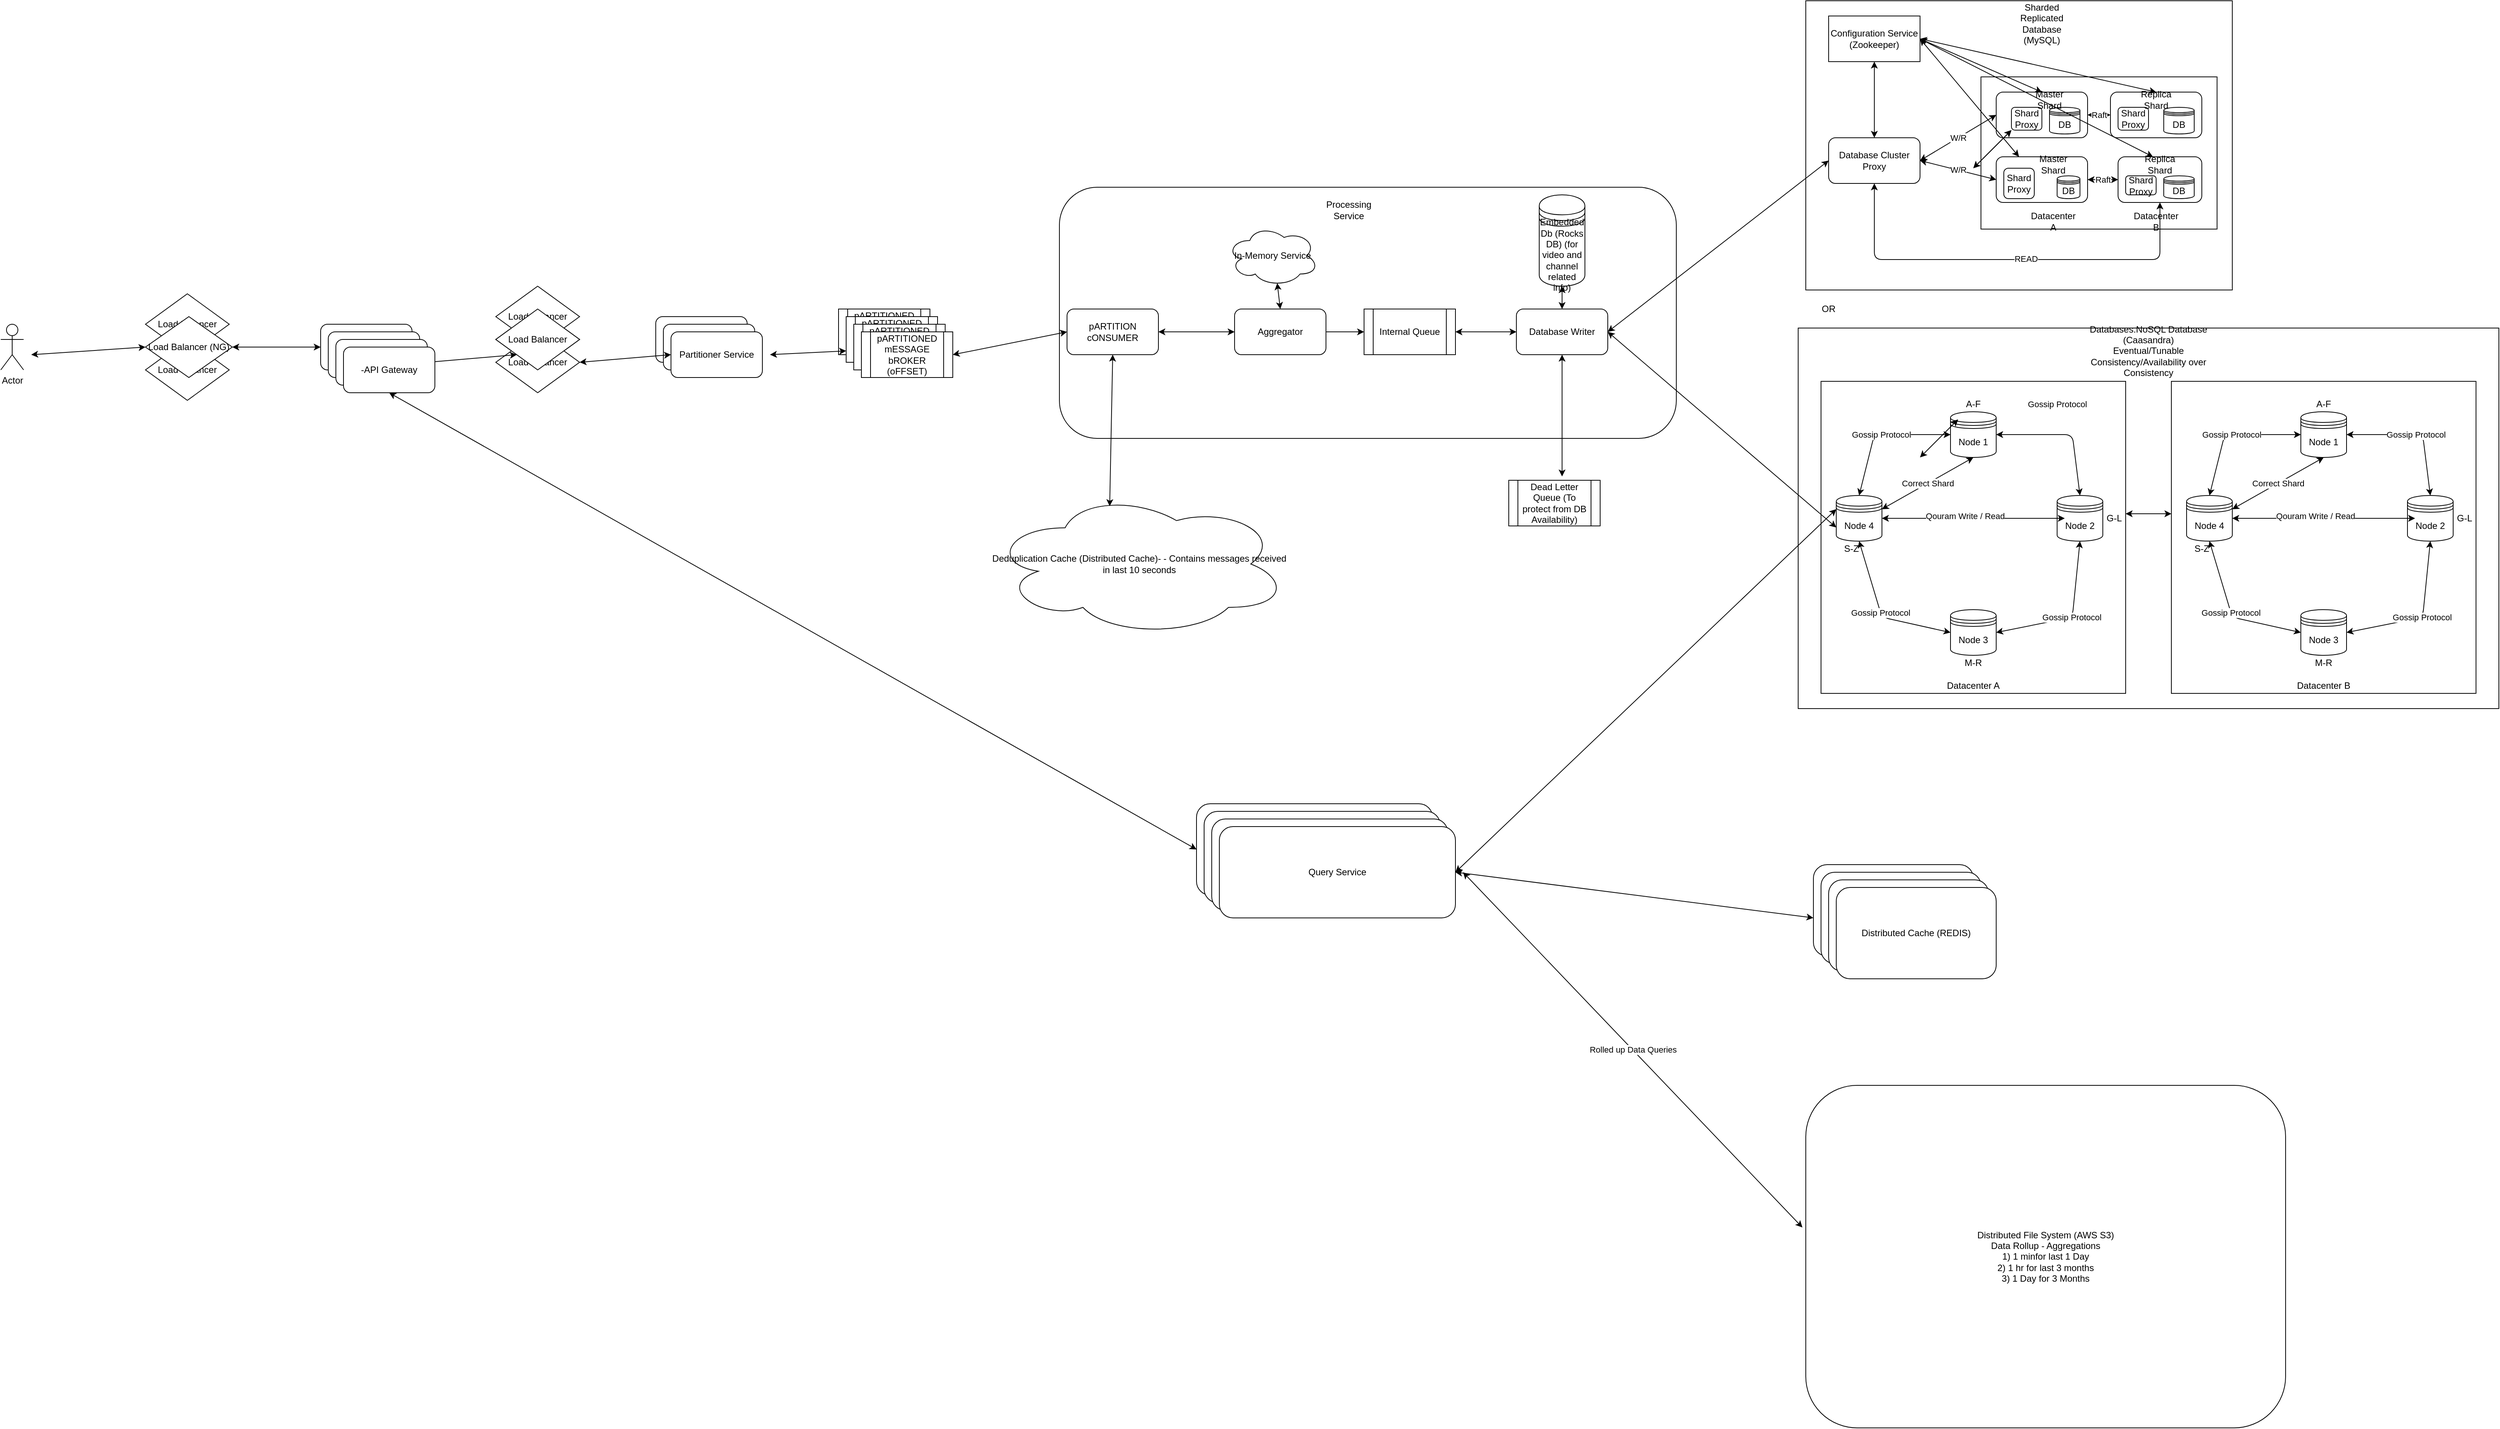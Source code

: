 <mxfile version="14.8.6" type="github">
  <diagram id="6af1yA_S9DBKOZfgWAq6" name="Page-1">
    <mxGraphModel dx="3568" dy="182" grid="1" gridSize="10" guides="1" tooltips="1" connect="1" arrows="1" fold="1" page="1" pageScale="1" pageWidth="100" pageHeight="100" math="0" shadow="0">
      <root>
        <mxCell id="0" />
        <mxCell id="1" parent="0" />
        <mxCell id="x5Q5SPVU8qtSfG2cZvHa-73" value="" style="rounded=0;whiteSpace=wrap;html=1;" vertex="1" parent="1">
          <mxGeometry x="-280" y="395" width="560" height="380" as="geometry" />
        </mxCell>
        <mxCell id="x5Q5SPVU8qtSfG2cZvHa-74" value="Database Cluster Proxy" style="rounded=1;whiteSpace=wrap;html=1;" vertex="1" parent="1">
          <mxGeometry x="-250" y="575" width="120" height="60" as="geometry" />
        </mxCell>
        <mxCell id="x5Q5SPVU8qtSfG2cZvHa-75" value="Configuration Service&lt;br&gt;(Zookeeper)" style="rounded=0;whiteSpace=wrap;html=1;" vertex="1" parent="1">
          <mxGeometry x="-250" y="415" width="120" height="60" as="geometry" />
        </mxCell>
        <mxCell id="x5Q5SPVU8qtSfG2cZvHa-76" value="" style="rounded=0;whiteSpace=wrap;html=1;" vertex="1" parent="1">
          <mxGeometry x="-50" y="495" width="310" height="200" as="geometry" />
        </mxCell>
        <mxCell id="x5Q5SPVU8qtSfG2cZvHa-78" value="" style="rounded=1;whiteSpace=wrap;html=1;" vertex="1" parent="1">
          <mxGeometry x="-30" y="515" width="120" height="60" as="geometry" />
        </mxCell>
        <mxCell id="x5Q5SPVU8qtSfG2cZvHa-79" value="" style="rounded=1;whiteSpace=wrap;html=1;" vertex="1" parent="1">
          <mxGeometry x="120" y="515" width="120" height="60" as="geometry" />
        </mxCell>
        <mxCell id="x5Q5SPVU8qtSfG2cZvHa-81" value="" style="rounded=1;whiteSpace=wrap;html=1;" vertex="1" parent="1">
          <mxGeometry x="-30" y="600" width="120" height="60" as="geometry" />
        </mxCell>
        <mxCell id="x5Q5SPVU8qtSfG2cZvHa-82" value="" style="rounded=1;whiteSpace=wrap;html=1;" vertex="1" parent="1">
          <mxGeometry x="130" y="600" width="110" height="60" as="geometry" />
        </mxCell>
        <mxCell id="x5Q5SPVU8qtSfG2cZvHa-83" value="DB" style="shape=datastore;whiteSpace=wrap;html=1;" vertex="1" parent="1">
          <mxGeometry x="40" y="535" width="40" height="35" as="geometry" />
        </mxCell>
        <mxCell id="x5Q5SPVU8qtSfG2cZvHa-84" value="DB" style="shape=datastore;whiteSpace=wrap;html=1;" vertex="1" parent="1">
          <mxGeometry x="190" y="535" width="40" height="35" as="geometry" />
        </mxCell>
        <mxCell id="x5Q5SPVU8qtSfG2cZvHa-85" value="DB" style="shape=datastore;whiteSpace=wrap;html=1;" vertex="1" parent="1">
          <mxGeometry x="190" y="625" width="40" height="30" as="geometry" />
        </mxCell>
        <mxCell id="x5Q5SPVU8qtSfG2cZvHa-86" value="DB" style="shape=datastore;whiteSpace=wrap;html=1;" vertex="1" parent="1">
          <mxGeometry x="50" y="625" width="30" height="30" as="geometry" />
        </mxCell>
        <mxCell id="x5Q5SPVU8qtSfG2cZvHa-87" value="Shard Proxy&lt;span style=&quot;color: rgba(0 , 0 , 0 , 0) ; font-family: monospace ; font-size: 0px&quot;&gt;%3CmxGraphModel%3E%3Croot%3E%3CmxCell%20id%3D%220%22%2F%3E%3CmxCell%20id%3D%221%22%20parent%3D%220%22%2F%3E%3CmxCell%20id%3D%222%22%20value%3D%22%22%20style%3D%22shape%3Ddatastore%3BwhiteSpace%3Dwrap%3Bhtml%3D1%3B%22%20vertex%3D%221%22%20parent%3D%221%22%3E%3CmxGeometry%20x%3D%22700%22%20y%3D%22145%22%20width%3D%2260%22%20height%3D%2250%22%20as%3D%22geometry%22%2F%3E%3C%2FmxCell%3E%3C%2Froot%3E%3C%2FmxGraphModel%3E&lt;/span&gt;&lt;span style=&quot;color: rgba(0 , 0 , 0 , 0) ; font-family: monospace ; font-size: 0px&quot;&gt;%3CmxGraphModel%3E%3Croot%3E%3CmxCell%20id%3D%220%22%2F%3E%3CmxCell%20id%3D%221%22%20parent%3D%220%22%2F%3E%3CmxCell%20id%3D%222%22%20value%3D%22%22%20style%3D%22shape%3Ddatastore%3BwhiteSpace%3Dwrap%3Bhtml%3D1%3B%22%20vertex%3D%221%22%20parent%3D%221%22%3E%3CmxGeometry%20x%3D%22700%22%20y%3D%22145%22%20width%3D%2260%22%20height%3D%2250%22%20as%3D%22geometry%22%2F%3E%3C%2FmxCell%3E%3C%2Froot%3E%3C%2FmxGraphModel%3E&lt;/span&gt;" style="rounded=1;whiteSpace=wrap;html=1;" vertex="1" parent="1">
          <mxGeometry x="-10" y="535" width="40" height="30" as="geometry" />
        </mxCell>
        <mxCell id="x5Q5SPVU8qtSfG2cZvHa-88" value="Shard Proxy&lt;span style=&quot;color: rgba(0 , 0 , 0 , 0) ; font-family: monospace ; font-size: 0px&quot;&gt;%3CmxGraphModel%3E%3Croot%3E%3CmxCell%20id%3D%220%22%2F%3E%3CmxCell%20id%3D%221%22%20parent%3D%220%22%2F%3E%3CmxCell%20id%3D%222%22%20value%3D%22%22%20style%3D%22shape%3Ddatastore%3BwhiteSpace%3Dwrap%3Bhtml%3D1%3B%22%20vertex%3D%221%22%20parent%3D%221%22%3E%3CmxGeometry%20x%3D%22700%22%20y%3D%22145%22%20width%3D%2260%22%20height%3D%2250%22%20as%3D%22geometry%22%2F%3E%3C%2FmxCell%3E%3C%2Froot%3E%3C%2FmxGraphModel%3E&lt;/span&gt;&lt;span style=&quot;color: rgba(0 , 0 , 0 , 0) ; font-family: monospace ; font-size: 0px&quot;&gt;%3CmxGraphModel%3E%3Croot%3E%3CmxCell%20id%3D%220%22%2F%3E%3CmxCell%20id%3D%221%22%20parent%3D%220%22%2F%3E%3CmxCell%20id%3D%222%22%20value%3D%22%22%20style%3D%22shape%3Ddatastore%3BwhiteSpace%3Dwrap%3Bhtml%3D1%3B%22%20vertex%3D%221%22%20parent%3D%221%22%3E%3CmxGeometry%20x%3D%22700%22%20y%3D%22145%22%20width%3D%2260%22%20height%3D%2250%22%20as%3D%22geometry%22%2F%3E%3C%2FmxCell%3E%3C%2Froot%3E%3C%2FmxGraphModel%3E&lt;/span&gt;" style="rounded=1;whiteSpace=wrap;html=1;" vertex="1" parent="1">
          <mxGeometry x="-20" y="615" width="40" height="40" as="geometry" />
        </mxCell>
        <mxCell id="x5Q5SPVU8qtSfG2cZvHa-89" value="Shard Proxy&lt;span style=&quot;color: rgba(0 , 0 , 0 , 0) ; font-family: monospace ; font-size: 0px&quot;&gt;%3CmxGraphModel%3E%3Croot%3E%3CmxCell%20id%3D%220%22%2F%3E%3CmxCell%20id%3D%221%22%20parent%3D%220%22%2F%3E%3CmxCell%20id%3D%222%22%20value%3D%22%22%20style%3D%22shape%3Ddatastore%3BwhiteSpace%3Dwrap%3Bhtml%3D1%3B%22%20vertex%3D%221%22%20parent%3D%221%22%3E%3CmxGeometry%20x%3D%22700%22%20y%3D%22145%22%20width%3D%2260%22%20height%3D%2250%22%20as%3D%22geometry%22%2F%3E%3C%2FmxCell%3E%3C%2Froot%3E%3C%2FmxGraphModel%3E&lt;/span&gt;&lt;span style=&quot;color: rgba(0 , 0 , 0 , 0) ; font-family: monospace ; font-size: 0px&quot;&gt;%3CmxGraphModel%3E%3Croot%3E%3CmxCell%20id%3D%220%22%2F%3E%3CmxCell%20id%3D%221%22%20parent%3D%220%22%2F%3E%3CmxCell%20id%3D%222%22%20value%3D%22%22%20style%3D%22shape%3Ddatastore%3BwhiteSpace%3Dwrap%3Bhtml%3D1%3B%22%20vertex%3D%221%22%20parent%3D%221%22%3E%3CmxGeometry%20x%3D%22700%22%20y%3D%22145%22%20width%3D%2260%22%20height%3D%2250%22%20as%3D%22geometry%22%2F%3E%3C%2FmxCell%3E%3C%2Froot%3E%3C%2FmxGraphModel%3E&lt;/span&gt;" style="rounded=1;whiteSpace=wrap;html=1;" vertex="1" parent="1">
          <mxGeometry x="130" y="535" width="40" height="30" as="geometry" />
        </mxCell>
        <mxCell id="x5Q5SPVU8qtSfG2cZvHa-90" value="Shard Proxy&lt;span style=&quot;color: rgba(0 , 0 , 0 , 0) ; font-family: monospace ; font-size: 0px&quot;&gt;%3CmxGraphModel%3E%3Croot%3E%3CmxCell%20id%3D%220%22%2F%3E%3CmxCell%20id%3D%221%22%20parent%3D%220%22%2F%3E%3CmxCell%20id%3D%222%22%20value%3D%22%22%20style%3D%22shape%3Ddatastore%3BwhiteSpace%3Dwrap%3Bhtml%3D1%3B%22%20vertex%3D%221%22%20parent%3D%221%22%3E%3CmxGeometry%20x%3D%22700%22%20y%3D%22145%22%20width%3D%2260%22%20height%3D%2250%22%20as%3D%22geometry%22%2F%3E%3C%2FmxCell%3E%3C%2Froot%3E%3C%2FmxGraphModel%3E&lt;/span&gt;&lt;span style=&quot;color: rgba(0 , 0 , 0 , 0) ; font-family: monospace ; font-size: 0px&quot;&gt;%3CmxGraphModel%3E%3Croot%3E%3CmxCell%20id%3D%220%22%2F%3E%3CmxCell%20id%3D%221%22%20parent%3D%220%22%2F%3E%3CmxCell%20id%3D%222%22%20value%3D%22%22%20style%3D%22shape%3Ddatastore%3BwhiteSpace%3Dwrap%3Bhtml%3D1%3B%22%20vertex%3D%221%22%20parent%3D%221%22%3E%3CmxGeometry%20x%3D%22700%22%20y%3D%22145%22%20width%3D%2260%22%20height%3D%2250%22%20as%3D%22geometry%22%2F%3E%3C%2FmxCell%3E%3C%2Froot%3E%3C%2FmxGraphModel%3E&lt;/span&gt;" style="rounded=1;whiteSpace=wrap;html=1;" vertex="1" parent="1">
          <mxGeometry x="140" y="625" width="40" height="25" as="geometry" />
        </mxCell>
        <mxCell id="x5Q5SPVU8qtSfG2cZvHa-91" value="W/R" style="endArrow=classic;startArrow=classic;html=1;exitX=1;exitY=0.5;exitDx=0;exitDy=0;entryX=0;entryY=0.5;entryDx=0;entryDy=0;" edge="1" parent="1" source="x5Q5SPVU8qtSfG2cZvHa-74" target="x5Q5SPVU8qtSfG2cZvHa-81">
          <mxGeometry width="50" height="50" relative="1" as="geometry">
            <mxPoint x="-60" y="615" as="sourcePoint" />
            <mxPoint x="-10" y="565" as="targetPoint" />
          </mxGeometry>
        </mxCell>
        <mxCell id="x5Q5SPVU8qtSfG2cZvHa-93" value="W/R" style="endArrow=classic;startArrow=classic;html=1;entryX=0;entryY=0.5;entryDx=0;entryDy=0;" edge="1" parent="1" target="x5Q5SPVU8qtSfG2cZvHa-78">
          <mxGeometry width="50" height="50" relative="1" as="geometry">
            <mxPoint x="-130" y="605" as="sourcePoint" />
            <mxPoint x="-80" y="555" as="targetPoint" />
          </mxGeometry>
        </mxCell>
        <mxCell id="x5Q5SPVU8qtSfG2cZvHa-94" value="" style="endArrow=classic;startArrow=classic;html=1;exitX=0.5;exitY=1;exitDx=0;exitDy=0;entryX=0.5;entryY=1;entryDx=0;entryDy=0;" edge="1" parent="1" source="x5Q5SPVU8qtSfG2cZvHa-74" target="x5Q5SPVU8qtSfG2cZvHa-82">
          <mxGeometry width="50" height="50" relative="1" as="geometry">
            <mxPoint x="-60" y="615" as="sourcePoint" />
            <mxPoint x="-10" y="565" as="targetPoint" />
            <Array as="points">
              <mxPoint x="-190" y="735" />
              <mxPoint x="-10" y="735" />
              <mxPoint x="185" y="735" />
            </Array>
          </mxGeometry>
        </mxCell>
        <mxCell id="x5Q5SPVU8qtSfG2cZvHa-95" value="READ" style="edgeLabel;html=1;align=center;verticalAlign=middle;resizable=0;points=[];" vertex="1" connectable="0" parent="x5Q5SPVU8qtSfG2cZvHa-94">
          <mxGeometry x="0.086" y="1" relative="1" as="geometry">
            <mxPoint as="offset" />
          </mxGeometry>
        </mxCell>
        <mxCell id="x5Q5SPVU8qtSfG2cZvHa-96" value="Datacenter A" style="text;html=1;strokeColor=none;fillColor=none;align=center;verticalAlign=middle;whiteSpace=wrap;rounded=0;" vertex="1" parent="1">
          <mxGeometry x="10" y="675" width="70" height="20" as="geometry" />
        </mxCell>
        <mxCell id="x5Q5SPVU8qtSfG2cZvHa-97" value="Datacenter B" style="text;html=1;strokeColor=none;fillColor=none;align=center;verticalAlign=middle;whiteSpace=wrap;rounded=0;" vertex="1" parent="1">
          <mxGeometry x="145" y="675" width="70" height="20" as="geometry" />
        </mxCell>
        <mxCell id="x5Q5SPVU8qtSfG2cZvHa-98" value="" style="endArrow=classic;startArrow=classic;html=1;exitX=1;exitY=0.5;exitDx=0;exitDy=0;entryX=0.5;entryY=0;entryDx=0;entryDy=0;" edge="1" parent="1" source="x5Q5SPVU8qtSfG2cZvHa-75" target="x5Q5SPVU8qtSfG2cZvHa-78">
          <mxGeometry width="50" height="50" relative="1" as="geometry">
            <mxPoint x="-60" y="615" as="sourcePoint" />
            <mxPoint x="-10" y="565" as="targetPoint" />
          </mxGeometry>
        </mxCell>
        <mxCell id="x5Q5SPVU8qtSfG2cZvHa-99" value="" style="endArrow=classic;startArrow=classic;html=1;exitX=1;exitY=0.5;exitDx=0;exitDy=0;" edge="1" parent="1" source="x5Q5SPVU8qtSfG2cZvHa-75">
          <mxGeometry width="50" height="50" relative="1" as="geometry">
            <mxPoint x="-120" y="455" as="sourcePoint" />
            <mxPoint x="180" y="515" as="targetPoint" />
          </mxGeometry>
        </mxCell>
        <mxCell id="x5Q5SPVU8qtSfG2cZvHa-100" value="" style="endArrow=classic;startArrow=classic;html=1;entryX=0.25;entryY=0;entryDx=0;entryDy=0;" edge="1" parent="1" target="x5Q5SPVU8qtSfG2cZvHa-81">
          <mxGeometry width="50" height="50" relative="1" as="geometry">
            <mxPoint x="-130" y="445" as="sourcePoint" />
            <mxPoint x="-150" y="515" as="targetPoint" />
          </mxGeometry>
        </mxCell>
        <mxCell id="x5Q5SPVU8qtSfG2cZvHa-101" value="" style="endArrow=classic;startArrow=classic;html=1;entryX=0.417;entryY=0;entryDx=0;entryDy=0;entryPerimeter=0;" edge="1" parent="1" target="x5Q5SPVU8qtSfG2cZvHa-82">
          <mxGeometry width="50" height="50" relative="1" as="geometry">
            <mxPoint x="-130" y="445" as="sourcePoint" />
            <mxPoint x="-10" y="565" as="targetPoint" />
          </mxGeometry>
        </mxCell>
        <mxCell id="x5Q5SPVU8qtSfG2cZvHa-102" value="" style="endArrow=classic;startArrow=classic;html=1;" edge="1" parent="1">
          <mxGeometry width="50" height="50" relative="1" as="geometry">
            <mxPoint x="-60" y="615" as="sourcePoint" />
            <mxPoint x="-10" y="565" as="targetPoint" />
          </mxGeometry>
        </mxCell>
        <mxCell id="x5Q5SPVU8qtSfG2cZvHa-103" value="" style="endArrow=classic;startArrow=classic;html=1;" edge="1" parent="1">
          <mxGeometry width="50" height="50" relative="1" as="geometry">
            <mxPoint x="-60" y="615" as="sourcePoint" />
            <mxPoint x="-10" y="565" as="targetPoint" />
          </mxGeometry>
        </mxCell>
        <mxCell id="x5Q5SPVU8qtSfG2cZvHa-104" value="" style="endArrow=classic;startArrow=classic;html=1;exitX=0.5;exitY=1;exitDx=0;exitDy=0;entryX=0.5;entryY=0;entryDx=0;entryDy=0;" edge="1" parent="1" source="x5Q5SPVU8qtSfG2cZvHa-75" target="x5Q5SPVU8qtSfG2cZvHa-74">
          <mxGeometry width="50" height="50" relative="1" as="geometry">
            <mxPoint x="-60" y="615" as="sourcePoint" />
            <mxPoint x="-10" y="565" as="targetPoint" />
          </mxGeometry>
        </mxCell>
        <mxCell id="x5Q5SPVU8qtSfG2cZvHa-105" value="Sharded Replicated Database (MySQL)" style="text;html=1;strokeColor=none;fillColor=none;align=center;verticalAlign=middle;whiteSpace=wrap;rounded=0;" vertex="1" parent="1">
          <mxGeometry x="10" y="415" width="40" height="20" as="geometry" />
        </mxCell>
        <mxCell id="x5Q5SPVU8qtSfG2cZvHa-107" value="Master Shard" style="text;html=1;strokeColor=none;fillColor=none;align=center;verticalAlign=middle;whiteSpace=wrap;rounded=0;" vertex="1" parent="1">
          <mxGeometry x="20" y="515" width="40" height="20" as="geometry" />
        </mxCell>
        <mxCell id="x5Q5SPVU8qtSfG2cZvHa-108" value="Master Shard" style="text;html=1;strokeColor=none;fillColor=none;align=center;verticalAlign=middle;whiteSpace=wrap;rounded=0;" vertex="1" parent="1">
          <mxGeometry x="25" y="600" width="40" height="20" as="geometry" />
        </mxCell>
        <mxCell id="x5Q5SPVU8qtSfG2cZvHa-109" value="Replica Shard" style="text;html=1;strokeColor=none;fillColor=none;align=center;verticalAlign=middle;whiteSpace=wrap;rounded=0;" vertex="1" parent="1">
          <mxGeometry x="160" y="515" width="40" height="20" as="geometry" />
        </mxCell>
        <mxCell id="x5Q5SPVU8qtSfG2cZvHa-110" value="Replica Shard" style="text;html=1;strokeColor=none;fillColor=none;align=center;verticalAlign=middle;whiteSpace=wrap;rounded=0;" vertex="1" parent="1">
          <mxGeometry x="165" y="600" width="40" height="20" as="geometry" />
        </mxCell>
        <mxCell id="x5Q5SPVU8qtSfG2cZvHa-111" value="Raft" style="endArrow=classic;startArrow=classic;html=1;exitX=1;exitY=0.5;exitDx=0;exitDy=0;entryX=0;entryY=0.5;entryDx=0;entryDy=0;" edge="1" parent="1" source="x5Q5SPVU8qtSfG2cZvHa-81" target="x5Q5SPVU8qtSfG2cZvHa-82">
          <mxGeometry width="50" height="50" relative="1" as="geometry">
            <mxPoint x="-100" y="715" as="sourcePoint" />
            <mxPoint x="-50" y="665" as="targetPoint" />
          </mxGeometry>
        </mxCell>
        <mxCell id="x5Q5SPVU8qtSfG2cZvHa-112" value="Raft" style="endArrow=classic;startArrow=classic;html=1;exitX=1;exitY=0.5;exitDx=0;exitDy=0;entryX=0;entryY=0.5;entryDx=0;entryDy=0;" edge="1" parent="1" source="x5Q5SPVU8qtSfG2cZvHa-78" target="x5Q5SPVU8qtSfG2cZvHa-79">
          <mxGeometry width="50" height="50" relative="1" as="geometry">
            <mxPoint x="-100" y="715" as="sourcePoint" />
            <mxPoint x="-50" y="665" as="targetPoint" />
          </mxGeometry>
        </mxCell>
        <mxCell id="x5Q5SPVU8qtSfG2cZvHa-185" value="" style="rounded=0;whiteSpace=wrap;html=1;" vertex="1" parent="1">
          <mxGeometry x="-290" y="825" width="920" height="500" as="geometry" />
        </mxCell>
        <mxCell id="x5Q5SPVU8qtSfG2cZvHa-186" value="" style="rounded=0;whiteSpace=wrap;html=1;" vertex="1" parent="1">
          <mxGeometry x="-260" y="895" width="400" height="410" as="geometry" />
        </mxCell>
        <mxCell id="x5Q5SPVU8qtSfG2cZvHa-187" value="Node 1" style="shape=datastore;whiteSpace=wrap;html=1;" vertex="1" parent="1">
          <mxGeometry x="-90" y="935" width="60" height="60" as="geometry" />
        </mxCell>
        <mxCell id="x5Q5SPVU8qtSfG2cZvHa-188" value="Node 4" style="shape=datastore;whiteSpace=wrap;html=1;" vertex="1" parent="1">
          <mxGeometry x="-240" y="1045" width="60" height="60" as="geometry" />
        </mxCell>
        <mxCell id="x5Q5SPVU8qtSfG2cZvHa-189" value="Node 2" style="shape=datastore;whiteSpace=wrap;html=1;" vertex="1" parent="1">
          <mxGeometry x="50" y="1045" width="60" height="60" as="geometry" />
        </mxCell>
        <mxCell id="x5Q5SPVU8qtSfG2cZvHa-190" value="Node 3" style="shape=datastore;whiteSpace=wrap;html=1;" vertex="1" parent="1">
          <mxGeometry x="-90" y="1195" width="60" height="60" as="geometry" />
        </mxCell>
        <mxCell id="x5Q5SPVU8qtSfG2cZvHa-191" value="Gossip Protocol" style="endArrow=classic;startArrow=classic;html=1;entryX=0;entryY=0.5;entryDx=0;entryDy=0;" edge="1" parent="1" target="x5Q5SPVU8qtSfG2cZvHa-190">
          <mxGeometry width="50" height="50" relative="1" as="geometry">
            <mxPoint x="-210" y="1105" as="sourcePoint" />
            <mxPoint x="-130" y="1185" as="targetPoint" />
            <Array as="points">
              <mxPoint x="-180" y="1205" />
            </Array>
          </mxGeometry>
        </mxCell>
        <mxCell id="x5Q5SPVU8qtSfG2cZvHa-192" value="Gossip Protocol" style="endArrow=classic;startArrow=classic;html=1;exitX=1;exitY=0.5;exitDx=0;exitDy=0;entryX=0.5;entryY=1;entryDx=0;entryDy=0;" edge="1" parent="1" source="x5Q5SPVU8qtSfG2cZvHa-190" target="x5Q5SPVU8qtSfG2cZvHa-189">
          <mxGeometry width="50" height="50" relative="1" as="geometry">
            <mxPoint x="-180" y="1235" as="sourcePoint" />
            <mxPoint x="80" y="1115" as="targetPoint" />
            <Array as="points">
              <mxPoint x="70" y="1205" />
            </Array>
          </mxGeometry>
        </mxCell>
        <mxCell id="x5Q5SPVU8qtSfG2cZvHa-193" value="Gossip Protocol" style="endArrow=classic;startArrow=classic;html=1;exitX=0.5;exitY=0;exitDx=0;exitDy=0;entryX=0;entryY=0.5;entryDx=0;entryDy=0;" edge="1" parent="1" source="x5Q5SPVU8qtSfG2cZvHa-188" target="x5Q5SPVU8qtSfG2cZvHa-187">
          <mxGeometry width="50" height="50" relative="1" as="geometry">
            <mxPoint x="-160" y="1125" as="sourcePoint" />
            <mxPoint x="-110" y="1075" as="targetPoint" />
            <Array as="points">
              <mxPoint x="-190" y="965" />
            </Array>
          </mxGeometry>
        </mxCell>
        <mxCell id="x5Q5SPVU8qtSfG2cZvHa-194" value="Gossip Protocol" style="endArrow=classic;startArrow=classic;html=1;exitX=1;exitY=0.5;exitDx=0;exitDy=0;entryX=0.5;entryY=0;entryDx=0;entryDy=0;" edge="1" parent="1" source="x5Q5SPVU8qtSfG2cZvHa-187" target="x5Q5SPVU8qtSfG2cZvHa-189">
          <mxGeometry x="-0.114" y="40" width="50" height="50" relative="1" as="geometry">
            <mxPoint x="-160" y="1125" as="sourcePoint" />
            <mxPoint x="-110" y="1075" as="targetPoint" />
            <Array as="points">
              <mxPoint x="70" y="965" />
            </Array>
            <mxPoint as="offset" />
          </mxGeometry>
        </mxCell>
        <mxCell id="x5Q5SPVU8qtSfG2cZvHa-195" value="Datacenter A" style="text;html=1;strokeColor=none;fillColor=none;align=center;verticalAlign=middle;whiteSpace=wrap;rounded=0;" vertex="1" parent="1">
          <mxGeometry x="-100" y="1285" width="80" height="20" as="geometry" />
        </mxCell>
        <mxCell id="x5Q5SPVU8qtSfG2cZvHa-196" value="" style="endArrow=classic;startArrow=classic;html=1;exitX=1;exitY=0.5;exitDx=0;exitDy=0;" edge="1" parent="1" source="x5Q5SPVU8qtSfG2cZvHa-188">
          <mxGeometry width="50" height="50" relative="1" as="geometry">
            <mxPoint x="-30" y="1095" as="sourcePoint" />
            <mxPoint x="60" y="1075" as="targetPoint" />
          </mxGeometry>
        </mxCell>
        <mxCell id="x5Q5SPVU8qtSfG2cZvHa-197" value="Qouram Write / Read" style="edgeLabel;html=1;align=center;verticalAlign=middle;resizable=0;points=[];" vertex="1" connectable="0" parent="x5Q5SPVU8qtSfG2cZvHa-196">
          <mxGeometry x="-0.092" y="3" relative="1" as="geometry">
            <mxPoint as="offset" />
          </mxGeometry>
        </mxCell>
        <mxCell id="x5Q5SPVU8qtSfG2cZvHa-198" value="Correct Shard" style="endArrow=classic;startArrow=classic;html=1;exitX=1;exitY=0.3;exitDx=0;exitDy=0;entryX=0.5;entryY=1;entryDx=0;entryDy=0;" edge="1" parent="1" source="x5Q5SPVU8qtSfG2cZvHa-188" target="x5Q5SPVU8qtSfG2cZvHa-187">
          <mxGeometry width="50" height="50" relative="1" as="geometry">
            <mxPoint x="-30" y="1095" as="sourcePoint" />
            <mxPoint x="20" y="1045" as="targetPoint" />
          </mxGeometry>
        </mxCell>
        <mxCell id="x5Q5SPVU8qtSfG2cZvHa-199" value="A-F" style="text;html=1;strokeColor=none;fillColor=none;align=center;verticalAlign=middle;whiteSpace=wrap;rounded=0;" vertex="1" parent="1">
          <mxGeometry x="-80" y="915" width="40" height="20" as="geometry" />
        </mxCell>
        <mxCell id="x5Q5SPVU8qtSfG2cZvHa-200" value="G-L" style="text;html=1;strokeColor=none;fillColor=none;align=center;verticalAlign=middle;whiteSpace=wrap;rounded=0;" vertex="1" parent="1">
          <mxGeometry x="110" y="1065" width="30" height="20" as="geometry" />
        </mxCell>
        <mxCell id="x5Q5SPVU8qtSfG2cZvHa-201" value="M-R" style="text;html=1;strokeColor=none;fillColor=none;align=center;verticalAlign=middle;whiteSpace=wrap;rounded=0;" vertex="1" parent="1">
          <mxGeometry x="-80" y="1255" width="40" height="20" as="geometry" />
        </mxCell>
        <mxCell id="x5Q5SPVU8qtSfG2cZvHa-202" value="S-Z" style="text;html=1;strokeColor=none;fillColor=none;align=center;verticalAlign=middle;whiteSpace=wrap;rounded=0;" vertex="1" parent="1">
          <mxGeometry x="-240" y="1105" width="40" height="20" as="geometry" />
        </mxCell>
        <mxCell id="x5Q5SPVU8qtSfG2cZvHa-203" value="" style="rounded=0;whiteSpace=wrap;html=1;" vertex="1" parent="1">
          <mxGeometry x="200" y="895" width="400" height="410" as="geometry" />
        </mxCell>
        <mxCell id="x5Q5SPVU8qtSfG2cZvHa-204" value="Node 1" style="shape=datastore;whiteSpace=wrap;html=1;" vertex="1" parent="1">
          <mxGeometry x="370" y="935" width="60" height="60" as="geometry" />
        </mxCell>
        <mxCell id="x5Q5SPVU8qtSfG2cZvHa-205" value="Node 4" style="shape=datastore;whiteSpace=wrap;html=1;" vertex="1" parent="1">
          <mxGeometry x="220" y="1045" width="60" height="60" as="geometry" />
        </mxCell>
        <mxCell id="x5Q5SPVU8qtSfG2cZvHa-206" value="Node 2" style="shape=datastore;whiteSpace=wrap;html=1;" vertex="1" parent="1">
          <mxGeometry x="510" y="1045" width="60" height="60" as="geometry" />
        </mxCell>
        <mxCell id="x5Q5SPVU8qtSfG2cZvHa-207" value="Node 3" style="shape=datastore;whiteSpace=wrap;html=1;" vertex="1" parent="1">
          <mxGeometry x="370" y="1195" width="60" height="60" as="geometry" />
        </mxCell>
        <mxCell id="x5Q5SPVU8qtSfG2cZvHa-208" value="Gossip Protocol" style="endArrow=classic;startArrow=classic;html=1;entryX=0;entryY=0.5;entryDx=0;entryDy=0;" edge="1" parent="1" target="x5Q5SPVU8qtSfG2cZvHa-207">
          <mxGeometry width="50" height="50" relative="1" as="geometry">
            <mxPoint x="250" y="1105" as="sourcePoint" />
            <mxPoint x="330" y="1185" as="targetPoint" />
            <Array as="points">
              <mxPoint x="280" y="1205" />
            </Array>
          </mxGeometry>
        </mxCell>
        <mxCell id="x5Q5SPVU8qtSfG2cZvHa-209" value="Gossip Protocol" style="endArrow=classic;startArrow=classic;html=1;exitX=1;exitY=0.5;exitDx=0;exitDy=0;entryX=0.5;entryY=1;entryDx=0;entryDy=0;" edge="1" parent="1" source="x5Q5SPVU8qtSfG2cZvHa-207" target="x5Q5SPVU8qtSfG2cZvHa-206">
          <mxGeometry width="50" height="50" relative="1" as="geometry">
            <mxPoint x="280" y="1235" as="sourcePoint" />
            <mxPoint x="540" y="1115" as="targetPoint" />
            <Array as="points">
              <mxPoint x="530" y="1205" />
            </Array>
          </mxGeometry>
        </mxCell>
        <mxCell id="x5Q5SPVU8qtSfG2cZvHa-210" value="Gossip Protocol" style="endArrow=classic;startArrow=classic;html=1;exitX=0.5;exitY=0;exitDx=0;exitDy=0;entryX=0;entryY=0.5;entryDx=0;entryDy=0;" edge="1" parent="1" source="x5Q5SPVU8qtSfG2cZvHa-205" target="x5Q5SPVU8qtSfG2cZvHa-204">
          <mxGeometry width="50" height="50" relative="1" as="geometry">
            <mxPoint x="300" y="1125" as="sourcePoint" />
            <mxPoint x="350" y="1075" as="targetPoint" />
            <Array as="points">
              <mxPoint x="270" y="965" />
            </Array>
          </mxGeometry>
        </mxCell>
        <mxCell id="x5Q5SPVU8qtSfG2cZvHa-211" value="Gossip Protocol" style="endArrow=classic;startArrow=classic;html=1;exitX=1;exitY=0.5;exitDx=0;exitDy=0;entryX=0.5;entryY=0;entryDx=0;entryDy=0;" edge="1" parent="1" source="x5Q5SPVU8qtSfG2cZvHa-204" target="x5Q5SPVU8qtSfG2cZvHa-206">
          <mxGeometry width="50" height="50" relative="1" as="geometry">
            <mxPoint x="300" y="1125" as="sourcePoint" />
            <mxPoint x="350" y="1075" as="targetPoint" />
            <Array as="points">
              <mxPoint x="530" y="965" />
            </Array>
          </mxGeometry>
        </mxCell>
        <mxCell id="x5Q5SPVU8qtSfG2cZvHa-212" value="Datacenter B" style="text;html=1;strokeColor=none;fillColor=none;align=center;verticalAlign=middle;whiteSpace=wrap;rounded=0;" vertex="1" parent="1">
          <mxGeometry x="360" y="1285" width="80" height="20" as="geometry" />
        </mxCell>
        <mxCell id="x5Q5SPVU8qtSfG2cZvHa-213" value="" style="endArrow=classic;startArrow=classic;html=1;exitX=1;exitY=0.5;exitDx=0;exitDy=0;" edge="1" parent="1" source="x5Q5SPVU8qtSfG2cZvHa-205">
          <mxGeometry width="50" height="50" relative="1" as="geometry">
            <mxPoint x="430" y="1095" as="sourcePoint" />
            <mxPoint x="520" y="1075" as="targetPoint" />
          </mxGeometry>
        </mxCell>
        <mxCell id="x5Q5SPVU8qtSfG2cZvHa-214" value="Qouram Write / Read" style="edgeLabel;html=1;align=center;verticalAlign=middle;resizable=0;points=[];" vertex="1" connectable="0" parent="x5Q5SPVU8qtSfG2cZvHa-213">
          <mxGeometry x="-0.092" y="3" relative="1" as="geometry">
            <mxPoint as="offset" />
          </mxGeometry>
        </mxCell>
        <mxCell id="x5Q5SPVU8qtSfG2cZvHa-215" value="Correct Shard" style="endArrow=classic;startArrow=classic;html=1;exitX=1;exitY=0.3;exitDx=0;exitDy=0;entryX=0.5;entryY=1;entryDx=0;entryDy=0;" edge="1" parent="1" source="x5Q5SPVU8qtSfG2cZvHa-205" target="x5Q5SPVU8qtSfG2cZvHa-204">
          <mxGeometry width="50" height="50" relative="1" as="geometry">
            <mxPoint x="430" y="1095" as="sourcePoint" />
            <mxPoint x="480" y="1045" as="targetPoint" />
          </mxGeometry>
        </mxCell>
        <mxCell id="x5Q5SPVU8qtSfG2cZvHa-216" value="A-F" style="text;html=1;strokeColor=none;fillColor=none;align=center;verticalAlign=middle;whiteSpace=wrap;rounded=0;" vertex="1" parent="1">
          <mxGeometry x="380" y="915" width="40" height="20" as="geometry" />
        </mxCell>
        <mxCell id="x5Q5SPVU8qtSfG2cZvHa-217" value="G-L" style="text;html=1;strokeColor=none;fillColor=none;align=center;verticalAlign=middle;whiteSpace=wrap;rounded=0;" vertex="1" parent="1">
          <mxGeometry x="570" y="1065" width="30" height="20" as="geometry" />
        </mxCell>
        <mxCell id="x5Q5SPVU8qtSfG2cZvHa-218" value="M-R" style="text;html=1;strokeColor=none;fillColor=none;align=center;verticalAlign=middle;whiteSpace=wrap;rounded=0;" vertex="1" parent="1">
          <mxGeometry x="380" y="1255" width="40" height="20" as="geometry" />
        </mxCell>
        <mxCell id="x5Q5SPVU8qtSfG2cZvHa-219" value="S-Z" style="text;html=1;strokeColor=none;fillColor=none;align=center;verticalAlign=middle;whiteSpace=wrap;rounded=0;" vertex="1" parent="1">
          <mxGeometry x="220" y="1105" width="40" height="20" as="geometry" />
        </mxCell>
        <mxCell id="x5Q5SPVU8qtSfG2cZvHa-220" value="" style="endArrow=classic;startArrow=classic;html=1;" edge="1" parent="1">
          <mxGeometry width="50" height="50" relative="1" as="geometry">
            <mxPoint x="140" y="1069" as="sourcePoint" />
            <mxPoint x="200" y="1069" as="targetPoint" />
          </mxGeometry>
        </mxCell>
        <mxCell id="x5Q5SPVU8qtSfG2cZvHa-222" value="Databases.NoSQL Database (Caasandra)&lt;br&gt;Eventual/Tunable Consistency/Availability over Consistency" style="text;html=1;strokeColor=none;fillColor=none;align=center;verticalAlign=middle;whiteSpace=wrap;rounded=0;" vertex="1" parent="1">
          <mxGeometry x="80" y="845" width="180" height="20" as="geometry" />
        </mxCell>
        <mxCell id="x5Q5SPVU8qtSfG2cZvHa-223" value="" style="endArrow=classic;startArrow=classic;html=1;" edge="1" parent="1">
          <mxGeometry width="50" height="50" relative="1" as="geometry">
            <mxPoint x="-130" y="995" as="sourcePoint" />
            <mxPoint x="-80" y="945" as="targetPoint" />
          </mxGeometry>
        </mxCell>
        <mxCell id="x5Q5SPVU8qtSfG2cZvHa-380" value="Actor" style="shape=umlActor;verticalLabelPosition=bottom;verticalAlign=top;html=1;outlineConnect=0;" vertex="1" parent="1">
          <mxGeometry x="-2650" y="820" width="30" height="60" as="geometry" />
        </mxCell>
        <mxCell id="x5Q5SPVU8qtSfG2cZvHa-381" value="Load Balancer&lt;br&gt;" style="rhombus;whiteSpace=wrap;html=1;" vertex="1" parent="1">
          <mxGeometry x="-2460" y="780" width="110" height="80" as="geometry" />
        </mxCell>
        <mxCell id="x5Q5SPVU8qtSfG2cZvHa-382" value="-API Gateway" style="rounded=1;whiteSpace=wrap;html=1;" vertex="1" parent="1">
          <mxGeometry x="-2230" y="820" width="120" height="60" as="geometry" />
        </mxCell>
        <mxCell id="x5Q5SPVU8qtSfG2cZvHa-383" value="Load Balancer&lt;br&gt;" style="rhombus;whiteSpace=wrap;html=1;" vertex="1" parent="1">
          <mxGeometry x="-2000" y="800" width="110" height="80" as="geometry" />
        </mxCell>
        <mxCell id="x5Q5SPVU8qtSfG2cZvHa-387" value="Load Balancer&lt;br&gt;" style="rhombus;whiteSpace=wrap;html=1;" vertex="1" parent="1">
          <mxGeometry x="-2460" y="840" width="110" height="80" as="geometry" />
        </mxCell>
        <mxCell id="x5Q5SPVU8qtSfG2cZvHa-388" value="Load Balancer (NG)" style="rhombus;whiteSpace=wrap;html=1;" vertex="1" parent="1">
          <mxGeometry x="-2460" y="810" width="114" height="80" as="geometry" />
        </mxCell>
        <mxCell id="x5Q5SPVU8qtSfG2cZvHa-390" value="Load Balancer&lt;br&gt;" style="rhombus;whiteSpace=wrap;html=1;" vertex="1" parent="1">
          <mxGeometry x="-2000" y="770" width="110" height="80" as="geometry" />
        </mxCell>
        <mxCell id="x5Q5SPVU8qtSfG2cZvHa-391" value="Load Balancer&lt;br&gt;" style="rhombus;whiteSpace=wrap;html=1;" vertex="1" parent="1">
          <mxGeometry x="-2000" y="830" width="110" height="80" as="geometry" />
        </mxCell>
        <mxCell id="x5Q5SPVU8qtSfG2cZvHa-392" value="Load Balancer&lt;br&gt;" style="rhombus;whiteSpace=wrap;html=1;" vertex="1" parent="1">
          <mxGeometry x="-2000" y="800" width="110" height="80" as="geometry" />
        </mxCell>
        <mxCell id="x5Q5SPVU8qtSfG2cZvHa-393" value="Partitioner Service" style="rounded=1;whiteSpace=wrap;html=1;" vertex="1" parent="1">
          <mxGeometry x="-1790" y="810" width="120" height="60" as="geometry" />
        </mxCell>
        <mxCell id="x5Q5SPVU8qtSfG2cZvHa-397" value="Partitioner Service" style="rounded=1;whiteSpace=wrap;html=1;" vertex="1" parent="1">
          <mxGeometry x="-1780" y="820" width="120" height="60" as="geometry" />
        </mxCell>
        <mxCell id="x5Q5SPVU8qtSfG2cZvHa-398" value="Partitioner Service" style="rounded=1;whiteSpace=wrap;html=1;" vertex="1" parent="1">
          <mxGeometry x="-1770" y="830" width="120" height="60" as="geometry" />
        </mxCell>
        <mxCell id="x5Q5SPVU8qtSfG2cZvHa-399" value="" style="rounded=1;whiteSpace=wrap;html=1;" vertex="1" parent="1">
          <mxGeometry x="-1260" y="640" width="810" height="330" as="geometry" />
        </mxCell>
        <mxCell id="x5Q5SPVU8qtSfG2cZvHa-400" value="Processing Service" style="text;html=1;strokeColor=none;fillColor=none;align=center;verticalAlign=middle;whiteSpace=wrap;rounded=0;" vertex="1" parent="1">
          <mxGeometry x="-900" y="660" width="40" height="20" as="geometry" />
        </mxCell>
        <mxCell id="x5Q5SPVU8qtSfG2cZvHa-402" value="pARTITIONED mESSAGE bROKER (oFFSET)" style="shape=process;whiteSpace=wrap;html=1;backgroundOutline=1;" vertex="1" parent="1">
          <mxGeometry x="-1550" y="800" width="120" height="60" as="geometry" />
        </mxCell>
        <mxCell id="x5Q5SPVU8qtSfG2cZvHa-404" value="pARTITIONED mESSAGE bROKER (oFFSET)" style="shape=process;whiteSpace=wrap;html=1;backgroundOutline=1;" vertex="1" parent="1">
          <mxGeometry x="-1540" y="810" width="120" height="60" as="geometry" />
        </mxCell>
        <mxCell id="x5Q5SPVU8qtSfG2cZvHa-405" value="pARTITIONED mESSAGE bROKER (oFFSET)" style="shape=process;whiteSpace=wrap;html=1;backgroundOutline=1;" vertex="1" parent="1">
          <mxGeometry x="-1530" y="820" width="120" height="60" as="geometry" />
        </mxCell>
        <mxCell id="x5Q5SPVU8qtSfG2cZvHa-406" value="pARTITIONED mESSAGE bROKER (oFFSET)" style="shape=process;whiteSpace=wrap;html=1;backgroundOutline=1;" vertex="1" parent="1">
          <mxGeometry x="-1520" y="830" width="120" height="60" as="geometry" />
        </mxCell>
        <mxCell id="x5Q5SPVU8qtSfG2cZvHa-408" value="pARTITION cONSUMER&lt;br&gt;" style="rounded=1;whiteSpace=wrap;html=1;" vertex="1" parent="1">
          <mxGeometry x="-1250" y="800" width="120" height="60" as="geometry" />
        </mxCell>
        <mxCell id="x5Q5SPVU8qtSfG2cZvHa-409" value="Deduplication Cache (Distributed Cache)- - Contains messages received in last 10 seconds&lt;br&gt;" style="ellipse;shape=cloud;whiteSpace=wrap;html=1;" vertex="1" parent="1">
          <mxGeometry x="-1350" y="1040" width="390" height="190" as="geometry" />
        </mxCell>
        <mxCell id="x5Q5SPVU8qtSfG2cZvHa-410" value="" style="endArrow=classic;startArrow=classic;html=1;exitX=0.5;exitY=1;exitDx=0;exitDy=0;entryX=0.4;entryY=0.1;entryDx=0;entryDy=0;entryPerimeter=0;" edge="1" parent="1" source="x5Q5SPVU8qtSfG2cZvHa-408" target="x5Q5SPVU8qtSfG2cZvHa-409">
          <mxGeometry width="50" height="50" relative="1" as="geometry">
            <mxPoint x="-1130" y="830" as="sourcePoint" />
            <mxPoint x="-1080" y="780" as="targetPoint" />
          </mxGeometry>
        </mxCell>
        <mxCell id="x5Q5SPVU8qtSfG2cZvHa-420" style="edgeStyle=orthogonalEdgeStyle;rounded=0;orthogonalLoop=1;jettySize=auto;html=1;exitX=1;exitY=0.5;exitDx=0;exitDy=0;entryX=0;entryY=0.5;entryDx=0;entryDy=0;" edge="1" parent="1" source="x5Q5SPVU8qtSfG2cZvHa-411" target="x5Q5SPVU8qtSfG2cZvHa-415">
          <mxGeometry relative="1" as="geometry" />
        </mxCell>
        <mxCell id="x5Q5SPVU8qtSfG2cZvHa-411" value="Aggregator" style="rounded=1;whiteSpace=wrap;html=1;" vertex="1" parent="1">
          <mxGeometry x="-1030" y="800" width="120" height="60" as="geometry" />
        </mxCell>
        <mxCell id="x5Q5SPVU8qtSfG2cZvHa-412" value="In-Memory Service" style="ellipse;shape=cloud;whiteSpace=wrap;html=1;" vertex="1" parent="1">
          <mxGeometry x="-1040" y="690" width="120" height="80" as="geometry" />
        </mxCell>
        <mxCell id="x5Q5SPVU8qtSfG2cZvHa-413" value="" style="endArrow=classic;startArrow=classic;html=1;exitX=0.5;exitY=0;exitDx=0;exitDy=0;entryX=0.55;entryY=0.95;entryDx=0;entryDy=0;entryPerimeter=0;" edge="1" parent="1" source="x5Q5SPVU8qtSfG2cZvHa-411" target="x5Q5SPVU8qtSfG2cZvHa-412">
          <mxGeometry width="50" height="50" relative="1" as="geometry">
            <mxPoint x="-1130" y="830" as="sourcePoint" />
            <mxPoint x="-1080" y="780" as="targetPoint" />
          </mxGeometry>
        </mxCell>
        <mxCell id="x5Q5SPVU8qtSfG2cZvHa-415" value="Internal Queue" style="shape=process;whiteSpace=wrap;html=1;backgroundOutline=1;" vertex="1" parent="1">
          <mxGeometry x="-860" y="800" width="120" height="60" as="geometry" />
        </mxCell>
        <mxCell id="x5Q5SPVU8qtSfG2cZvHa-416" value="Database Writer" style="rounded=1;whiteSpace=wrap;html=1;" vertex="1" parent="1">
          <mxGeometry x="-660" y="800" width="120" height="60" as="geometry" />
        </mxCell>
        <mxCell id="x5Q5SPVU8qtSfG2cZvHa-417" value="Embedded Db (Rocks DB) (for video and channel related info)" style="shape=datastore;whiteSpace=wrap;html=1;" vertex="1" parent="1">
          <mxGeometry x="-630" y="650" width="60" height="120" as="geometry" />
        </mxCell>
        <mxCell id="x5Q5SPVU8qtSfG2cZvHa-418" value="" style="endArrow=classic;startArrow=classic;html=1;entryX=1;entryY=0.5;entryDx=0;entryDy=0;exitX=0;exitY=0.5;exitDx=0;exitDy=0;" edge="1" parent="1" source="x5Q5SPVU8qtSfG2cZvHa-411" target="x5Q5SPVU8qtSfG2cZvHa-408">
          <mxGeometry width="50" height="50" relative="1" as="geometry">
            <mxPoint x="-1110" y="1040" as="sourcePoint" />
            <mxPoint x="-1060" y="990" as="targetPoint" />
          </mxGeometry>
        </mxCell>
        <mxCell id="x5Q5SPVU8qtSfG2cZvHa-421" value="" style="endArrow=classic;startArrow=classic;html=1;entryX=0;entryY=0.5;entryDx=0;entryDy=0;" edge="1" parent="1" target="x5Q5SPVU8qtSfG2cZvHa-416">
          <mxGeometry width="50" height="50" relative="1" as="geometry">
            <mxPoint x="-740" y="830" as="sourcePoint" />
            <mxPoint x="-1060" y="990" as="targetPoint" />
          </mxGeometry>
        </mxCell>
        <mxCell id="x5Q5SPVU8qtSfG2cZvHa-423" value="" style="endArrow=classic;startArrow=classic;html=1;exitX=0.5;exitY=0;exitDx=0;exitDy=0;entryX=0.5;entryY=1;entryDx=0;entryDy=0;" edge="1" parent="1" source="x5Q5SPVU8qtSfG2cZvHa-416" target="x5Q5SPVU8qtSfG2cZvHa-417">
          <mxGeometry width="50" height="50" relative="1" as="geometry">
            <mxPoint x="-1110" y="1040" as="sourcePoint" />
            <mxPoint x="-1060" y="990" as="targetPoint" />
          </mxGeometry>
        </mxCell>
        <mxCell id="x5Q5SPVU8qtSfG2cZvHa-426" value="" style="endArrow=classic;startArrow=classic;html=1;exitX=1;exitY=0.5;exitDx=0;exitDy=0;entryX=0;entryY=0.5;entryDx=0;entryDy=0;" edge="1" parent="1" source="x5Q5SPVU8qtSfG2cZvHa-416" target="x5Q5SPVU8qtSfG2cZvHa-74">
          <mxGeometry width="50" height="50" relative="1" as="geometry">
            <mxPoint x="230" y="980" as="sourcePoint" />
            <mxPoint x="280" y="930" as="targetPoint" />
          </mxGeometry>
        </mxCell>
        <mxCell id="x5Q5SPVU8qtSfG2cZvHa-427" value="" style="endArrow=classic;startArrow=classic;html=1;entryX=0;entryY=0.7;entryDx=0;entryDy=0;" edge="1" parent="1" target="x5Q5SPVU8qtSfG2cZvHa-188">
          <mxGeometry width="50" height="50" relative="1" as="geometry">
            <mxPoint x="-540" y="830" as="sourcePoint" />
            <mxPoint x="280" y="930" as="targetPoint" />
          </mxGeometry>
        </mxCell>
        <mxCell id="x5Q5SPVU8qtSfG2cZvHa-429" value="-API Gateway" style="rounded=1;whiteSpace=wrap;html=1;" vertex="1" parent="1">
          <mxGeometry x="-2220" y="830" width="120" height="60" as="geometry" />
        </mxCell>
        <mxCell id="x5Q5SPVU8qtSfG2cZvHa-430" value="-API Gateway" style="rounded=1;whiteSpace=wrap;html=1;" vertex="1" parent="1">
          <mxGeometry x="-2210" y="840" width="120" height="60" as="geometry" />
        </mxCell>
        <mxCell id="x5Q5SPVU8qtSfG2cZvHa-431" value="OR" style="text;html=1;strokeColor=none;fillColor=none;align=center;verticalAlign=middle;whiteSpace=wrap;rounded=0;" vertex="1" parent="1">
          <mxGeometry x="-270" y="790" width="40" height="20" as="geometry" />
        </mxCell>
        <mxCell id="x5Q5SPVU8qtSfG2cZvHa-432" value="" style="endArrow=classic;startArrow=classic;html=1;entryX=0;entryY=0.5;entryDx=0;entryDy=0;" edge="1" parent="1" target="x5Q5SPVU8qtSfG2cZvHa-388">
          <mxGeometry width="50" height="50" relative="1" as="geometry">
            <mxPoint x="-2610" y="860" as="sourcePoint" />
            <mxPoint x="-2230" y="850" as="targetPoint" />
          </mxGeometry>
        </mxCell>
        <mxCell id="x5Q5SPVU8qtSfG2cZvHa-433" value="" style="endArrow=classic;startArrow=classic;html=1;exitX=1;exitY=0.5;exitDx=0;exitDy=0;" edge="1" parent="1" source="x5Q5SPVU8qtSfG2cZvHa-388">
          <mxGeometry width="50" height="50" relative="1" as="geometry">
            <mxPoint x="-2340" y="840" as="sourcePoint" />
            <mxPoint x="-2230" y="850" as="targetPoint" />
          </mxGeometry>
        </mxCell>
        <mxCell id="x5Q5SPVU8qtSfG2cZvHa-434" value="" style="endArrow=classic;startArrow=classic;html=1;exitX=1;exitY=0.5;exitDx=0;exitDy=0;entryX=0;entryY=1;entryDx=0;entryDy=0;" edge="1" parent="1" source="x5Q5SPVU8qtSfG2cZvHa-430" target="x5Q5SPVU8qtSfG2cZvHa-392">
          <mxGeometry width="50" height="50" relative="1" as="geometry">
            <mxPoint x="-2280" y="900" as="sourcePoint" />
            <mxPoint x="-2230" y="850" as="targetPoint" />
          </mxGeometry>
        </mxCell>
        <mxCell id="x5Q5SPVU8qtSfG2cZvHa-435" value="" style="endArrow=classic;startArrow=classic;html=1;entryX=0;entryY=0.5;entryDx=0;entryDy=0;" edge="1" parent="1" target="x5Q5SPVU8qtSfG2cZvHa-398">
          <mxGeometry width="50" height="50" relative="1" as="geometry">
            <mxPoint x="-1890" y="870" as="sourcePoint" />
            <mxPoint x="-2230" y="850" as="targetPoint" />
          </mxGeometry>
        </mxCell>
        <mxCell id="x5Q5SPVU8qtSfG2cZvHa-436" value="" style="endArrow=classic;startArrow=classic;html=1;entryX=0;entryY=0.75;entryDx=0;entryDy=0;" edge="1" parent="1" target="x5Q5SPVU8qtSfG2cZvHa-404">
          <mxGeometry width="50" height="50" relative="1" as="geometry">
            <mxPoint x="-1640" y="860" as="sourcePoint" />
            <mxPoint x="-2230" y="850" as="targetPoint" />
          </mxGeometry>
        </mxCell>
        <mxCell id="x5Q5SPVU8qtSfG2cZvHa-437" value="" style="endArrow=classic;startArrow=classic;html=1;exitX=1;exitY=0.5;exitDx=0;exitDy=0;entryX=0;entryY=0.5;entryDx=0;entryDy=0;" edge="1" parent="1" source="x5Q5SPVU8qtSfG2cZvHa-406" target="x5Q5SPVU8qtSfG2cZvHa-408">
          <mxGeometry width="50" height="50" relative="1" as="geometry">
            <mxPoint x="-1390" y="800" as="sourcePoint" />
            <mxPoint x="-1340" y="750" as="targetPoint" />
          </mxGeometry>
        </mxCell>
        <mxCell id="x5Q5SPVU8qtSfG2cZvHa-438" value="Dead Letter Queue (To protect from DB Availability)" style="shape=process;whiteSpace=wrap;html=1;backgroundOutline=1;" vertex="1" parent="1">
          <mxGeometry x="-670" y="1025" width="120" height="60" as="geometry" />
        </mxCell>
        <mxCell id="x5Q5SPVU8qtSfG2cZvHa-439" value="" style="endArrow=classic;startArrow=classic;html=1;exitX=0.5;exitY=1;exitDx=0;exitDy=0;" edge="1" parent="1" source="x5Q5SPVU8qtSfG2cZvHa-416">
          <mxGeometry width="50" height="50" relative="1" as="geometry">
            <mxPoint x="-660" y="990" as="sourcePoint" />
            <mxPoint x="-600" y="1020" as="targetPoint" />
          </mxGeometry>
        </mxCell>
        <mxCell id="x5Q5SPVU8qtSfG2cZvHa-440" value="Query Service" style="rounded=1;whiteSpace=wrap;html=1;" vertex="1" parent="1">
          <mxGeometry x="-1080" y="1450" width="310" height="120" as="geometry" />
        </mxCell>
        <mxCell id="x5Q5SPVU8qtSfG2cZvHa-441" value="-API Gateway" style="rounded=1;whiteSpace=wrap;html=1;" vertex="1" parent="1">
          <mxGeometry x="-2200" y="850" width="120" height="60" as="geometry" />
        </mxCell>
        <mxCell id="x5Q5SPVU8qtSfG2cZvHa-442" value="Query Service" style="rounded=1;whiteSpace=wrap;html=1;" vertex="1" parent="1">
          <mxGeometry x="-1070" y="1460" width="310" height="120" as="geometry" />
        </mxCell>
        <mxCell id="x5Q5SPVU8qtSfG2cZvHa-443" value="Query Service" style="rounded=1;whiteSpace=wrap;html=1;" vertex="1" parent="1">
          <mxGeometry x="-1060" y="1470" width="310" height="120" as="geometry" />
        </mxCell>
        <mxCell id="x5Q5SPVU8qtSfG2cZvHa-444" value="Query Service" style="rounded=1;whiteSpace=wrap;html=1;" vertex="1" parent="1">
          <mxGeometry x="-1050" y="1480" width="310" height="120" as="geometry" />
        </mxCell>
        <mxCell id="x5Q5SPVU8qtSfG2cZvHa-445" value="" style="endArrow=classic;startArrow=classic;html=1;exitX=0.5;exitY=1;exitDx=0;exitDy=0;entryX=0;entryY=0.5;entryDx=0;entryDy=0;" edge="1" parent="1" source="x5Q5SPVU8qtSfG2cZvHa-441" target="x5Q5SPVU8qtSfG2cZvHa-440">
          <mxGeometry width="50" height="50" relative="1" as="geometry">
            <mxPoint x="-1760" y="1420" as="sourcePoint" />
            <mxPoint x="-1710" y="1370" as="targetPoint" />
          </mxGeometry>
        </mxCell>
        <mxCell id="x5Q5SPVU8qtSfG2cZvHa-446" value="" style="endArrow=classic;startArrow=classic;html=1;exitX=1;exitY=0.5;exitDx=0;exitDy=0;entryX=0;entryY=0.3;entryDx=0;entryDy=0;" edge="1" parent="1" source="x5Q5SPVU8qtSfG2cZvHa-444" target="x5Q5SPVU8qtSfG2cZvHa-188">
          <mxGeometry width="50" height="50" relative="1" as="geometry">
            <mxPoint x="-390" y="1200" as="sourcePoint" />
            <mxPoint x="-340" y="1150" as="targetPoint" />
          </mxGeometry>
        </mxCell>
        <mxCell id="x5Q5SPVU8qtSfG2cZvHa-447" value="Distributed Cache (REDIS)" style="rounded=1;whiteSpace=wrap;html=1;" vertex="1" parent="1">
          <mxGeometry x="-270" y="1530" width="210" height="120" as="geometry" />
        </mxCell>
        <mxCell id="x5Q5SPVU8qtSfG2cZvHa-449" value="Distributed Cache (REDIS)" style="rounded=1;whiteSpace=wrap;html=1;" vertex="1" parent="1">
          <mxGeometry x="-260" y="1540" width="210" height="120" as="geometry" />
        </mxCell>
        <mxCell id="x5Q5SPVU8qtSfG2cZvHa-450" value="Distributed Cache (REDIS)" style="rounded=1;whiteSpace=wrap;html=1;" vertex="1" parent="1">
          <mxGeometry x="-250" y="1550" width="210" height="120" as="geometry" />
        </mxCell>
        <mxCell id="x5Q5SPVU8qtSfG2cZvHa-451" value="Distributed Cache (REDIS)" style="rounded=1;whiteSpace=wrap;html=1;" vertex="1" parent="1">
          <mxGeometry x="-240" y="1560" width="210" height="120" as="geometry" />
        </mxCell>
        <mxCell id="x5Q5SPVU8qtSfG2cZvHa-452" value="" style="endArrow=classic;startArrow=classic;html=1;exitX=1;exitY=0.5;exitDx=0;exitDy=0;entryX=0;entryY=0.583;entryDx=0;entryDy=0;entryPerimeter=0;" edge="1" parent="1" source="x5Q5SPVU8qtSfG2cZvHa-444" target="x5Q5SPVU8qtSfG2cZvHa-447">
          <mxGeometry width="50" height="50" relative="1" as="geometry">
            <mxPoint x="-640" y="1250" as="sourcePoint" />
            <mxPoint x="-590" y="1200" as="targetPoint" />
          </mxGeometry>
        </mxCell>
        <mxCell id="x5Q5SPVU8qtSfG2cZvHa-453" value="Distributed File System (AWS S3)&lt;br&gt;Data Rollup - Aggregations&lt;br&gt;1) 1 minfor last 1 Day&lt;br&gt;2) 1 hr for last 3 months&lt;br&gt;3) 1 Day for 3 Months&lt;br&gt;" style="rounded=1;whiteSpace=wrap;html=1;" vertex="1" parent="1">
          <mxGeometry x="-280" y="1820" width="630" height="450" as="geometry" />
        </mxCell>
        <mxCell id="x5Q5SPVU8qtSfG2cZvHa-463" value="Rolled up Data Queries" style="endArrow=classic;startArrow=classic;html=1;entryX=-0.007;entryY=0.415;entryDx=0;entryDy=0;entryPerimeter=0;" edge="1" parent="1" target="x5Q5SPVU8qtSfG2cZvHa-453">
          <mxGeometry width="50" height="50" relative="1" as="geometry">
            <mxPoint x="-730" y="1540" as="sourcePoint" />
            <mxPoint x="-600" y="1730" as="targetPoint" />
          </mxGeometry>
        </mxCell>
      </root>
    </mxGraphModel>
  </diagram>
</mxfile>
